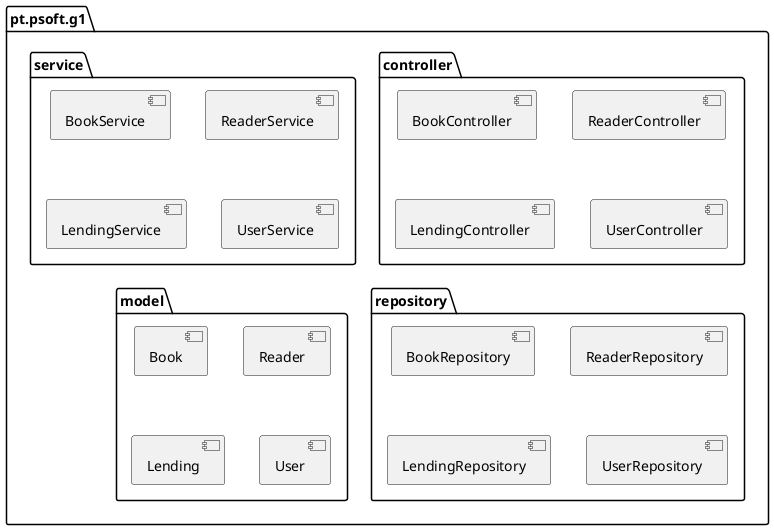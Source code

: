 @startuml MySQL_Package_Diagram

package "pt.psoft.g1" {
    package "controller" {
        [BookController]
        [ReaderController]
        [LendingController]
        [UserController]
    }

    package "service" {
        [BookService]
        [ReaderService]
        [LendingService]
        [UserService]
    }

    package "repository" {
        [BookRepository]
        [ReaderRepository]
        [LendingRepository]
        [UserRepository]
    }

    package "model" {
        [Book]
        [Reader]
        [Lending]
        [User]
    }
}

@enduml
